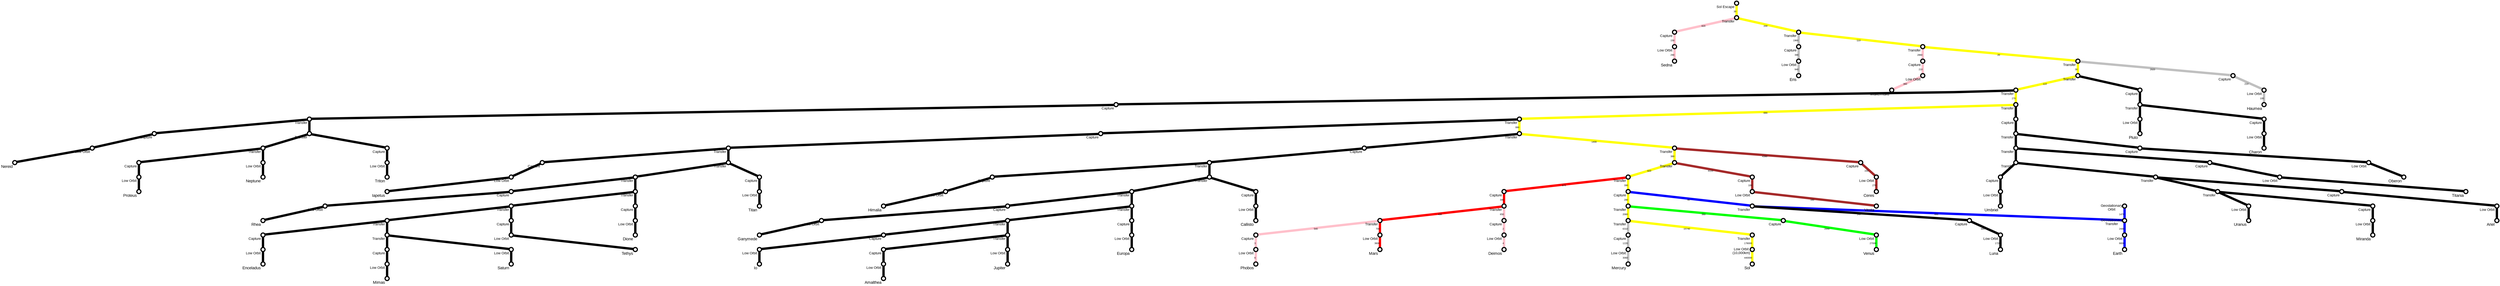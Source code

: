// nice render with:
// twopi sol-dv-map.dot -Tpng >out.png
// neato is also nice

// TO DO:
// 0. stop nodes touching
// 1. add low orbit heights
// 2. plug in numbers to black lines (except Luna)
// 3. add colours to black lines (except Luna)

strict graph {
	rankdir=BT
	outputorder=edgesfirst
	nodesep=5.75
	splines=polyline
	fontname=Arial
	node[shape=circle, width=0.2, fixedsize=true, label="", style="setlinewidth(4)", forcelabels=true, fontsize=12, fontname=Arial]
	edge[style="setlinewidth(8)", fontsize=8, fontname=Arial, weight=100]

	Sol[xlabel="Sol", fontsize=14]
	SolLO[xlabel="Low Orbit\n(10,000km)"]
	SolTx[xlabel="Transfer"]
	SolCap[xlabel="Sol Escape"]

	Mercury[xlabel="Mercury", fontsize=14]
	MercuryLO[xlabel="Low Orbit"]
	MercuryCap[xlabel="Capture"]
	MercuryTx[xlabel="Transfer"]

	Venus[xlabel="Venus", fontsize=14]
	VenusLO[xlabel="Low Orbit"]
	VenusCap[xlabel="Capture"]
	VenusTx[xlabel="Transfer"]

	Earth[xlabel="Earth", fontsize=14]
	EarthLO[xlabel="Low Orbit"]
	EarthCap[xlabel="Capture"]
	GeoTx[xlabel="Geostationary\nTransfer"]
	GeoOrbit[xlabel="Geostationary\nOrbit"]

	Luna[xlabel="Luna", fontsize=14]
	LunaLO[xlabel="Low Orbit"]
	LunaCap[xlabel="Capture"]
	LunaTx[xlabel="Transfer"]

	Mars[xlabel="Mars", fontsize=14]
	MarsLO[xlabel="Low Orbit"]
	PhobosTx[xlabel="Transfer"]
	DeimosTx[xlabel="Transfer"]
	MarsCap[xlabel="Capture"]
	MarsTx[xlabel="Transfer"]

	Phobos[xlabel="Phobos", fontsize=14]
	PhobosLO[xlabel="Low Orbit"]
	PhobosCap[xlabel="Capture"]

	Deimos[xlabel="Deimos", fontsize=14]
	DeimosLO[xlabel="Low Orbit"]
	DeimosCap[xlabel="Capture"]

        Vesta[xlabel="Vesta", fontsize=14]
        VestaLO[xlabel="Low Orbit"]
        VestaCap[xlabel="Capture"]
        VestaTx[xlabel="Transfer"]

        Ceres[xlabel="Ceres", fontsize=14]
        CeresLO[xlabel="Low Orbit"]
        CeresCap[xlabel="Capture"]
        CeresTx[xlabel="Transfer"]

        Jupiter[xlabel="Jupiter", fontsize=14]
        JupiterLO[xlabel="Low Orbit"]
        JupiterCap[xlabel="Capture"]
        JupiterTx[xlabel="Transfer"]

	Amalthea[xlabel="Amalthea", fontsize=14]
	AmaltheaLO[xlabel="Low Orbit"]
	AmaltheaCap[xlabel="Capture"]
	AmaltheaTx[xlabel="Transfer"]

	Io[xlabel="Io", fontsize=14]
	IoLO[xlabel="Low Orbit"]
	IoCap[xlabel="Capture"]
	IoTx[xlabel="Transfer"]

	Europa[xlabel="Europa", fontsize=14]
	EuropaLO[xlabel="Low Orbit"]
	EuropaCap[xlabel="Capture"]
	EuropaTx[xlabel="Transfer"]

	Ganymede[xlabel="Ganymede", fontsize=14]
	GanymedeLO[xlabel="Low Orbit"]
	GanymedeCap[xlabel="Capture"]
	GanymedeTx[xlabel="Transfer"]

	Callisto[xlabel="Callisto", fontsize=14]
	CallistoLO[xlabel="Low Orbit"]
	CallistoCap[xlabel="Capture"]
	CallistoTx[xlabel="Transfer"]

	Himalia[xlabel="Himalia", fontsize=14]
	HimaliaLO[xlabel="Low Orbit"]
	HimaliaCap[xlabel="Capture"]
	HimaliaTx[xlabel="Transfer"]

        Saturn[xlabel="Saturn", fontsize=14]
        SaturnLO[xlabel="Low Orbit"]
        SaturnCap[xlabel="Capture"]
        SaturnTx[xlabel="Transfer"]

	Mimas[xlabel="Mimas", fontsize=14]
	MimasLO[xlabel="Low Orbit"]
	MimasCap[xlabel="Capture"]
	MimasTx[xlabel="Transfer"]

	Enceladus[xlabel="Enceladus", fontsize=14]
	EnceladusLO[xlabel="Low Orbit"]
	EnceladusCap[xlabel="Capture"]
	EnceladusTx[xlabel="Transfer"]

	Tethys[xlabel="Tethys", fontsize=14]
	TethysLO[xlabel="Low Orbit"]
	TethysCap[xlabel="Capture"]
	TethysTx[xlabel="Transfer"]

	Dione[xlabel="Dione", fontsize=14]
	DioneLO[xlabel="Low Orbit"]
	DioneCap[xlabel="Capture"]
	DioneTx[xlabel="Transfer"]

	Rhea[xlabel="Rhea", fontsize=14]
	RheaLO[xlabel="Low Orbit"]
	RheaCap[xlabel="Capture"]
	RheaTx[xlabel="Transfer"]

	Titan[xlabel="Titan", fontsize=14]
	TitanLO[xlabel="Low Orbit"]
	TitanCap[xlabel="Capture"]
	TitanTx[xlabel="Transfer"]

	Iapetus[xlabel="Iapetus", fontsize=14]
	IapetusLO[xlabel="Low Orbit"]
	IapetusCap[xlabel="Capture"]
	IapetusTx[xlabel="Transfer"]

        Uranus[xlabel="Uranus", fontsize=14]
        UranusLO[xlabel="Low Orbit"]
        UranusCap[xlabel="Capture"]
        UranusTx[xlabel="Transfer"]

	Miranda[xlabel="Miranda", fontsize=14]
	MirandaLO[xlabel="Low Orbit"]
	MirandaCap[xlabel="Capture"]
	MirandaTx[xlabel="Transfer"]

	Ariel[xlabel="Ariel", fontsize=14]
	ArielLO[xlabel="Low Orbit"]
	ArielCap[xlabel="Capture"]
	ArielTx[xlabel="Transfer"]

	Umbriel[xlabel="Umbriel", fontsize=14]
	UmbrielLO[xlabel="Low Orbit"]
	UmbrielCap[xlabel="Capture"]
	UmbrielTx[xlabel="Transfer"]

	Titania[xlabel="Titania", fontsize=14]
	TitaniaLO[xlabel="Low Orbit"]
	TitaniaCap[xlabel="Capture"]
	TitaniaTx[xlabel="Transfer"]

	Oberon[xlabel="Oberon", fontsize=14]
	OberonLO[xlabel="Low Orbit"]
	OberonCap[xlabel="Capture"]
	OberonTx[xlabel="Transfer"]

        Neptune[xlabel="Neptune", fontsize=14]
        NeptuneLO[xlabel="Low Orbit"]
        NeptuneCap[xlabel="Capture"]
        NeptuneTx[xlabel="Transfer"]

	Proteus[xlabel="Proteus", fontsize=14]
	ProteusLO[xlabel="Low Orbit"]
	ProteusCap[xlabel="Capture"]
	ProteusTx[xlabel="Transfer"]

	Triton[xlabel="Triton", fontsize=14]
	TritonLO[xlabel="Low Orbit"]
	TritonCap[xlabel="Capture"]
	TritonTx[xlabel="Transfer"]

	Nereid[xlabel="Nereid", fontsize=14]
	NereidLO[xlabel="Low Orbit"]
	NereidCap[xlabel="Capture"]
	NereidTx[xlabel="Transfer"]

        Pluto[xlabel="Pluto", fontsize=14]
        PlutoLO[xlabel="Low Orbit"]
	CharonTx[xlabel="Transfer"]
        PlutoCap[xlabel="Capture"]
        PlutoTx[xlabel="Transfer"]

	Charon[xlabel="Charon", fontsize=14]
	CharonLO[xlabel="Low Orbit"]
	CharonCap[xlabel="Capture"]

        Haumea[xlabel="Haumea", fontsize=14]
        HaumeaLO[xlabel="Low Orbit"]
        HaumeaCap[xlabel="Capture"]
        HaumeaTx[xlabel="Transfer"]

        Makemake[xlabel="Makemake", fontsize=14]
        MakemakeLO[xlabel="Low Orbit"]
        MakemakeCap[xlabel="Capture"]
        MakemakeTx[xlabel="Transfer"]

        Eris[xlabel="Eris", fontsize=14]
        ErisLO[xlabel="Low Orbit"]
        ErisCap[xlabel="Capture"]
        ErisTx[xlabel="Transfer"]

        Sedna[xlabel="Sedna", fontsize=14]
        SednaLO[xlabel="Low Orbit"]
        SednaCap[xlabel="Capture"]
        SednaTx[xlabel="Transfer"]

	Sol--SolLO[xlabel="440000", color="yellow"]
	SolLO--SolTx[xlabel="178000", color="yellow"]

	Mercury--MercuryLO[xlabel="3060", color="grey"]
	MercuryLO--MercuryCap[xlabel="1220", color="grey"]
	MercuryCap--MercuryTx[xlabel="6310", color="grey"]

	Venus--VenusLO[xlabel="27000", color="green"]
	VenusLO--VenusCap[xlabel="2940", color="green"]
	VenusCap--VenusTx[xlabel="360", color="green"]

	Earth--EarthLO[xlabel="9000", color="blue"]
	EarthLO--GeoTx[xlabel="2440", color="blue"]
	GeoTx--LunaTx[xlabel="680", color="blue"]
	LunaTx--EarthCap[xlabel="90", color="blue"]
	GeoTx--GeoOrbit[xlabel="1470", color="blue"]

	Luna--LunaLO[xlabel="1720", color="black"]
	LunaLO--LunaCap[xlabel="680", color="black"]
	LunaCap--LunaTx[xlabel="140", color="black"]

	Mars--MarsLO[xlabel="3600", color="red"]
	MarsLO--PhobosTx[xlabel="700", color="red"]
	PhobosTx--DeimosTx[xlabel="400", color="red"]
	DeimosTx--MarsCap[xlabel="340", color="red"]
	MarsCap--MarsTx[xlabel="670", color="red"]

	Phobos--PhobosLO[xlabel="6", color="pink"]
	PhobosLO--PhobosCap[xlabel="3", color="pink"]
	PhobosCap--PhobosTx[xlabel="540", color="pink"]

	Deimos--DeimosLO[xlabel="4", color="pink"]
	DeimosLO--DeimosCap[xlabel="2", color="pink"]
	DeimosCap--DeimosTx[xlabel="650", color="pink"]

	Vesta--VestaLO[xlabel="160", color="brown"]
	VestaLO--VestaCap[xlabel="100", color="brown"]
	VestaCap--VestaTx[xlabel="4110", color="brown"]

	Ceres--CeresLO[xlabel="270", color="brown"]
	CeresLO--CeresCap[xlabel="150", color="brown"]
	CeresCap--CeresTx[xlabel="4390", color="brown"]

	Jupiter--JupiterLO
	JupiterLO--AmaltheaTx
	AmaltheaTx--IoTx
	IoTx--EuropaTx
	EuropaTx--GanymedeTx
	GanymedeTx--CallistoTx
	CallistoTx--HimaliaTx
	HimaliaTx--JupiterCap
	JupiterCap--JupiterTx

	Amalthea--AmaltheaLO
	AmaltheaLO--AmaltheaCap
	AmaltheaCap--AmaltheaTx

	Io--IoLO
	IoLO--IoCap
	IoCap--IoTx

	Europa--EuropaLO
	EuropaLO--EuropaCap
	EuropaCap--EuropaTx

	Ganymede--GanymedeLO
	GanymedeLO--GanymedeCap
	GanymedeCap--GanymedeTx

	Callisto--CallistoLO
	CallistoLO--CallistoCap
	CallistoCap--CallistoTx

	Himalia--HimaliaLO
	HimaliaLO--HimaliaCap
	HimaliaCap--HimaliaTx

	Saturn--SaturnLO
	SaturnLO--MimasTx
	MimasTx--EnceladusTx
	EnceladusTx--TethysTx
	TethysTx--DioneTx
	DioneTx--RheaTx
	RheaTx--TitanTx
	TitanTx--IapetusTx
	IapetusTx--SaturnCap
	SaturnCap--SaturnTx

	Mimas--MimasLO
	MimasLO--MimasCap
	MimasCap--MimasTx

	Enceladus--EnceladusLO
	EnceladusLO--EnceladusCap
	EnceladusCap--EnceladusTx

	Tethys--TethysLO
	TethysLO--TethysCap
	TethysCap--TethysTx

	Dione--DioneLO
	DioneLO--DioneCap
	DioneCap--DioneTx

	Rhea--RheaLO
	RheaLO--RheaCap
	RheaCap--RheaTx

	Titan--TitanLO
	TitanLO--TitanCap
	TitanCap--TitanTx

	Iapetus--IapetusLO
	IapetusLO--IapetusCap
	IapetusCap--IapetusTx

	Uranus--UranusLO
	UranusLO--MirandaTx
	MirandaTx--ArielTx
	ArielTx--UmbrielTx
	UmbrielTx--TitaniaTx
	TitaniaTx--OberonTx
	OberonTx--UranusCap
	UranusCap--UranusTx

	Miranda--MirandaLO
	MirandaLO--MirandaCap
	MirandaCap--MirandaTx

	Ariel--ArielLO
	ArielLO--ArielCap
	ArielCap--ArielTx

	Umbriel--UmbrielLO
	UmbrielLO--UmbrielCap
	UmbrielCap--UmbrielTx

	Titania--TitaniaLO
	TitaniaLO--TitaniaCap
	TitaniaCap--TitaniaTx

	Oberon--OberonLO
	OberonLO--OberonCap
	OberonCap--OberonTx

	Neptune--NeptuneLO
	NeptuneLO--ProteusTx
	ProteusTx--TritonTx
	TritonTx--NereidTx
	NereidTx--NeptuneCap
	NeptuneCap--NeptuneTx

	Proteus--ProteusLO
	ProteusLO--ProteusCap
	ProteusCap--ProteusTx

	Triton--TritonLO
	TritonLO--TritonCap
	TritonCap--TritonTx

	Nereid--NereidLO
	NereidLO--NereidCap
	NereidCap--NereidTx

	Pluto--PlutoLO
	PlutoLO--CharonTx
	CharonTx--PlutoCap
	PlutoCap--PlutoTx

	Charon--CharonLO
	CharonLO--CharonCap
	CharonCap--CharonTx

	Haumea--HaumeaLO[xlabel="100", color="grey"]
	HaumeaLO--HaumeaCap[xlabel="210", color="grey"]
	HaumeaCap--HaumeaTx[xlabel="2920", color="grey"]

	Makemake--MakemakeLO[xlabel="360", color="pink"]
	MakemakeLO--MakemakeCap[xlabel="210", color="pink"]
	MakemakeCap--MakemakeTx[xlabel="2860", color="pink"]

	Eris--ErisLO[xlabel="940", color="grey"]
	ErisLO--ErisCap[xlabel="390", color="grey"]
	ErisCap--ErisTx[xlabel="1960", color="grey"]

	Sedna--SednaLO[xlabel="290", color="pink"]
	SednaLO--SednaCap[xlabel="150", color="pink"]
	SednaCap--SednaTx[xlabel="820", color="pink"]

	SolTx--MercuryTx[xlabel="15740", color="yellow"]
	MercuryTx--VenusTx[xlabel="2060", color="yellow"]
	VenusTx--EarthCap[xlabel="280", color="yellow"]
	EarthCap--MarsTx[xlabel="390", color="yellow"]
	MarsTx--VestaTx[xlabel="920", color="yellow"]
	VestaTx--CeresTx[xlabel="380", color="yellow"]
	CeresTx--JupiterTx[xlabel="1400", color="yellow"]
	JupiterTx--SaturnTx[xlabel="990", color="yellow"]
	SaturnTx--UranusTx[xlabel="690", color="yellow"]
	UranusTx--NeptuneTx[xlabel="270", color="yellow"]
	NeptuneTx--PlutoTx[xlabel="110", color="yellow"]
	PlutoTx--HaumeaTx[xlabel="30", color="yellow"]
	HaumeaTx--MakemakeTx[xlabel="20", color="yellow"]
	MakemakeTx--ErisTx[xlabel="110", color="yellow"]
	ErisTx--SednaTx[xlabel="200", color="yellow"]
	SednaTx--SolCap[xlabel="30", color="yellow"]
}

